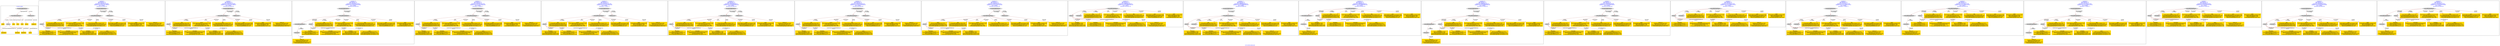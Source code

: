 digraph n0 {
fontcolor="blue"
remincross="true"
label="s24-s-norton-simon.json"
subgraph cluster_0 {
label="1-correct model"
n2[style="filled",color="white",fillcolor="lightgray",label="CulturalHeritageObject1"];
n3[shape="plaintext",style="filled",fillcolor="gold",label="made"];
n4[style="filled",color="white",fillcolor="lightgray",label="Person1"];
n5[shape="plaintext",style="filled",fillcolor="gold",label="dim"];
n6[shape="plaintext",style="filled",fillcolor="gold",label="prov"];
n7[shape="plaintext",style="filled",fillcolor="gold",label="title"];
n8[shape="plaintext",style="filled",fillcolor="gold",label="access"];
n9[shape="plaintext",style="filled",fillcolor="gold",label="nationality"];
n10[shape="plaintext",style="filled",fillcolor="gold",label="birthDate"];
n11[shape="plaintext",style="filled",fillcolor="gold",label="deathDate"];
n12[shape="plaintext",style="filled",fillcolor="gold",label="artist"];
n13[style="filled",color="white",fillcolor="lightgray",label="EuropeanaAggregation1"];
n14[style="filled",color="white",fillcolor="lightgray",label="WebResource1"];
n15[shape="plaintext",style="filled",fillcolor="gold",label="image_url"];
}
subgraph cluster_1 {
label="candidate 0\nlink coherence:1.0\nnode coherence:1.0\nconfidence:0.5265378347946983\nmapping score:0.6255126115982327\ncost:12.99954\n-precision:0.92-recall:0.92"
n17[style="filled",color="white",fillcolor="lightgray",label="CulturalHeritageObject1"];
n18[style="filled",color="white",fillcolor="lightgray",label="Person1"];
n19[style="filled",color="white",fillcolor="lightgray",label="EuropeanaAggregation1"];
n20[style="filled",color="white",fillcolor="lightgray",label="WebResource1"];
n21[shape="plaintext",style="filled",fillcolor="gold",label="deathDate\n[Person,dateOfDeath,0.47]\n[CulturalHeritageObject,created,0.321]\n[Person,dateOfBirth,0.175]\n[Person,biographicalInformation,0.034]"];
n22[shape="plaintext",style="filled",fillcolor="gold",label="image_url\n[WebResource,classLink,0.506]\n[Document,classLink,0.373]\n[CulturalHeritageObject,description,0.103]\n[CulturalHeritageObject,title,0.018]"];
n23[shape="plaintext",style="filled",fillcolor="gold",label="title\n[CulturalHeritageObject,title,0.392]\n[CulturalHeritageObject,description,0.313]\n[Person,biographicalInformation,0.206]\n[CulturalHeritageObject,provenance,0.09]"];
n24[shape="plaintext",style="filled",fillcolor="gold",label="access\n[CulturalHeritageObject,provenance,0.394]\n[Document,classLink,0.212]\n[Person,nameOfThePerson,0.206]\n[CulturalHeritageObject,title,0.189]"];
n25[shape="plaintext",style="filled",fillcolor="gold",label="dim\n[CulturalHeritageObject,extent,0.754]\n[CulturalHeritageObject,accessionNumber,0.099]\n[CulturalHeritageObject,provenance,0.074]\n[CulturalHeritageObject,description,0.073]"];
n26[shape="plaintext",style="filled",fillcolor="gold",label="prov\n[CulturalHeritageObject,provenance,0.66]\n[CulturalHeritageObject,description,0.132]\n[CulturalHeritageObject,title,0.118]\n[Person,nameOfThePerson,0.09]"];
n27[shape="plaintext",style="filled",fillcolor="gold",label="made\n[CulturalHeritageObject,created,0.409]\n[Person,dateOfDeath,0.346]\n[Person,dateOfBirth,0.136]\n[CulturalHeritageObject,title,0.108]"];
n28[shape="plaintext",style="filled",fillcolor="gold",label="nationality\n[Person,countryAssociatedWithThePerson,0.824]\n[Person,biographicalInformation,0.065]\n[Concept,prefLabel,0.058]\n[CulturalHeritageObject,description,0.053]"];
n29[shape="plaintext",style="filled",fillcolor="gold",label="birthDate\n[Person,dateOfDeath,0.383]\n[Person,dateOfBirth,0.329]\n[CulturalHeritageObject,created,0.245]\n[Person,biographicalInformation,0.043]"];
n30[shape="plaintext",style="filled",fillcolor="gold",label="artist\n[Person,nameOfThePerson,0.527]\n[Person,biographicalInformation,0.187]\n[CulturalHeritageObject,description,0.155]\n[CulturalHeritageObject,provenance,0.131]"];
}
subgraph cluster_2 {
label="candidate 1\nlink coherence:1.0\nnode coherence:1.0\nconfidence:0.5265378347946983\nmapping score:0.6255126115982327\ncost:12.99967\n-precision:0.92-recall:0.92"
n32[style="filled",color="white",fillcolor="lightgray",label="CulturalHeritageObject1"];
n33[style="filled",color="white",fillcolor="lightgray",label="Person1"];
n34[style="filled",color="white",fillcolor="lightgray",label="EuropeanaAggregation1"];
n35[style="filled",color="white",fillcolor="lightgray",label="WebResource2"];
n36[shape="plaintext",style="filled",fillcolor="gold",label="deathDate\n[Person,dateOfDeath,0.47]\n[CulturalHeritageObject,created,0.321]\n[Person,dateOfBirth,0.175]\n[Person,biographicalInformation,0.034]"];
n37[shape="plaintext",style="filled",fillcolor="gold",label="title\n[CulturalHeritageObject,title,0.392]\n[CulturalHeritageObject,description,0.313]\n[Person,biographicalInformation,0.206]\n[CulturalHeritageObject,provenance,0.09]"];
n38[shape="plaintext",style="filled",fillcolor="gold",label="access\n[CulturalHeritageObject,provenance,0.394]\n[Document,classLink,0.212]\n[Person,nameOfThePerson,0.206]\n[CulturalHeritageObject,title,0.189]"];
n39[shape="plaintext",style="filled",fillcolor="gold",label="dim\n[CulturalHeritageObject,extent,0.754]\n[CulturalHeritageObject,accessionNumber,0.099]\n[CulturalHeritageObject,provenance,0.074]\n[CulturalHeritageObject,description,0.073]"];
n40[shape="plaintext",style="filled",fillcolor="gold",label="prov\n[CulturalHeritageObject,provenance,0.66]\n[CulturalHeritageObject,description,0.132]\n[CulturalHeritageObject,title,0.118]\n[Person,nameOfThePerson,0.09]"];
n41[shape="plaintext",style="filled",fillcolor="gold",label="made\n[CulturalHeritageObject,created,0.409]\n[Person,dateOfDeath,0.346]\n[Person,dateOfBirth,0.136]\n[CulturalHeritageObject,title,0.108]"];
n42[shape="plaintext",style="filled",fillcolor="gold",label="image_url\n[WebResource,classLink,0.506]\n[Document,classLink,0.373]\n[CulturalHeritageObject,description,0.103]\n[CulturalHeritageObject,title,0.018]"];
n43[shape="plaintext",style="filled",fillcolor="gold",label="nationality\n[Person,countryAssociatedWithThePerson,0.824]\n[Person,biographicalInformation,0.065]\n[Concept,prefLabel,0.058]\n[CulturalHeritageObject,description,0.053]"];
n44[shape="plaintext",style="filled",fillcolor="gold",label="birthDate\n[Person,dateOfDeath,0.383]\n[Person,dateOfBirth,0.329]\n[CulturalHeritageObject,created,0.245]\n[Person,biographicalInformation,0.043]"];
n45[shape="plaintext",style="filled",fillcolor="gold",label="artist\n[Person,nameOfThePerson,0.527]\n[Person,biographicalInformation,0.187]\n[CulturalHeritageObject,description,0.155]\n[CulturalHeritageObject,provenance,0.131]"];
}
subgraph cluster_3 {
label="candidate 10\nlink coherence:1.0\nnode coherence:1.0\nconfidence:0.5052656922236974\nmapping score:0.6184218974078992\ncost:13.99964\n-precision:0.64-recall:0.69"
n47[style="filled",color="white",fillcolor="lightgray",label="CulturalHeritageObject1"];
n48[style="filled",color="white",fillcolor="lightgray",label="CulturalHeritageObject2"];
n49[style="filled",color="white",fillcolor="lightgray",label="Person1"];
n50[style="filled",color="white",fillcolor="lightgray",label="Document2"];
n51[style="filled",color="white",fillcolor="lightgray",label="EuropeanaAggregation1"];
n52[shape="plaintext",style="filled",fillcolor="gold",label="deathDate\n[Person,dateOfDeath,0.47]\n[CulturalHeritageObject,created,0.321]\n[Person,dateOfBirth,0.175]\n[Person,biographicalInformation,0.034]"];
n53[shape="plaintext",style="filled",fillcolor="gold",label="title\n[CulturalHeritageObject,title,0.392]\n[CulturalHeritageObject,description,0.313]\n[Person,biographicalInformation,0.206]\n[CulturalHeritageObject,provenance,0.09]"];
n54[shape="plaintext",style="filled",fillcolor="gold",label="access\n[CulturalHeritageObject,provenance,0.394]\n[Document,classLink,0.212]\n[Person,nameOfThePerson,0.206]\n[CulturalHeritageObject,title,0.189]"];
n55[shape="plaintext",style="filled",fillcolor="gold",label="dim\n[CulturalHeritageObject,extent,0.754]\n[CulturalHeritageObject,accessionNumber,0.099]\n[CulturalHeritageObject,provenance,0.074]\n[CulturalHeritageObject,description,0.073]"];
n56[shape="plaintext",style="filled",fillcolor="gold",label="prov\n[CulturalHeritageObject,provenance,0.66]\n[CulturalHeritageObject,description,0.132]\n[CulturalHeritageObject,title,0.118]\n[Person,nameOfThePerson,0.09]"];
n57[shape="plaintext",style="filled",fillcolor="gold",label="made\n[CulturalHeritageObject,created,0.409]\n[Person,dateOfDeath,0.346]\n[Person,dateOfBirth,0.136]\n[CulturalHeritageObject,title,0.108]"];
n58[shape="plaintext",style="filled",fillcolor="gold",label="image_url\n[WebResource,classLink,0.506]\n[Document,classLink,0.373]\n[CulturalHeritageObject,description,0.103]\n[CulturalHeritageObject,title,0.018]"];
n59[shape="plaintext",style="filled",fillcolor="gold",label="nationality\n[Person,countryAssociatedWithThePerson,0.824]\n[Person,biographicalInformation,0.065]\n[Concept,prefLabel,0.058]\n[CulturalHeritageObject,description,0.053]"];
n60[shape="plaintext",style="filled",fillcolor="gold",label="birthDate\n[Person,dateOfDeath,0.383]\n[Person,dateOfBirth,0.329]\n[CulturalHeritageObject,created,0.245]\n[Person,biographicalInformation,0.043]"];
n61[shape="plaintext",style="filled",fillcolor="gold",label="artist\n[Person,nameOfThePerson,0.527]\n[Person,biographicalInformation,0.187]\n[CulturalHeritageObject,description,0.155]\n[CulturalHeritageObject,provenance,0.131]"];
}
subgraph cluster_4 {
label="candidate 11\nlink coherence:1.0\nnode coherence:1.0\nconfidence:0.5023543074015798\nmapping score:0.6174514358005266\ncost:12.99954\n-precision:0.77-recall:0.77"
n63[style="filled",color="white",fillcolor="lightgray",label="CulturalHeritageObject1"];
n64[style="filled",color="white",fillcolor="lightgray",label="Person1"];
n65[style="filled",color="white",fillcolor="lightgray",label="EuropeanaAggregation1"];
n66[style="filled",color="white",fillcolor="lightgray",label="WebResource1"];
n67[shape="plaintext",style="filled",fillcolor="gold",label="birthDate\n[Person,dateOfDeath,0.383]\n[Person,dateOfBirth,0.329]\n[CulturalHeritageObject,created,0.245]\n[Person,biographicalInformation,0.043]"];
n68[shape="plaintext",style="filled",fillcolor="gold",label="image_url\n[WebResource,classLink,0.506]\n[Document,classLink,0.373]\n[CulturalHeritageObject,description,0.103]\n[CulturalHeritageObject,title,0.018]"];
n69[shape="plaintext",style="filled",fillcolor="gold",label="title\n[CulturalHeritageObject,title,0.392]\n[CulturalHeritageObject,description,0.313]\n[Person,biographicalInformation,0.206]\n[CulturalHeritageObject,provenance,0.09]"];
n70[shape="plaintext",style="filled",fillcolor="gold",label="access\n[CulturalHeritageObject,provenance,0.394]\n[Document,classLink,0.212]\n[Person,nameOfThePerson,0.206]\n[CulturalHeritageObject,title,0.189]"];
n71[shape="plaintext",style="filled",fillcolor="gold",label="dim\n[CulturalHeritageObject,extent,0.754]\n[CulturalHeritageObject,accessionNumber,0.099]\n[CulturalHeritageObject,provenance,0.074]\n[CulturalHeritageObject,description,0.073]"];
n72[shape="plaintext",style="filled",fillcolor="gold",label="prov\n[CulturalHeritageObject,provenance,0.66]\n[CulturalHeritageObject,description,0.132]\n[CulturalHeritageObject,title,0.118]\n[Person,nameOfThePerson,0.09]"];
n73[shape="plaintext",style="filled",fillcolor="gold",label="made\n[CulturalHeritageObject,created,0.409]\n[Person,dateOfDeath,0.346]\n[Person,dateOfBirth,0.136]\n[CulturalHeritageObject,title,0.108]"];
n74[shape="plaintext",style="filled",fillcolor="gold",label="deathDate\n[Person,dateOfDeath,0.47]\n[CulturalHeritageObject,created,0.321]\n[Person,dateOfBirth,0.175]\n[Person,biographicalInformation,0.034]"];
n75[shape="plaintext",style="filled",fillcolor="gold",label="nationality\n[Person,countryAssociatedWithThePerson,0.824]\n[Person,biographicalInformation,0.065]\n[Concept,prefLabel,0.058]\n[CulturalHeritageObject,description,0.053]"];
n76[shape="plaintext",style="filled",fillcolor="gold",label="artist\n[Person,nameOfThePerson,0.527]\n[Person,biographicalInformation,0.187]\n[CulturalHeritageObject,description,0.155]\n[CulturalHeritageObject,provenance,0.131]"];
}
subgraph cluster_5 {
label="candidate 12\nlink coherence:1.0\nnode coherence:1.0\nconfidence:0.5023543074015798\nmapping score:0.6174514358005266\ncost:12.99967\n-precision:0.77-recall:0.77"
n78[style="filled",color="white",fillcolor="lightgray",label="CulturalHeritageObject1"];
n79[style="filled",color="white",fillcolor="lightgray",label="Person1"];
n80[style="filled",color="white",fillcolor="lightgray",label="EuropeanaAggregation1"];
n81[style="filled",color="white",fillcolor="lightgray",label="WebResource2"];
n82[shape="plaintext",style="filled",fillcolor="gold",label="birthDate\n[Person,dateOfDeath,0.383]\n[Person,dateOfBirth,0.329]\n[CulturalHeritageObject,created,0.245]\n[Person,biographicalInformation,0.043]"];
n83[shape="plaintext",style="filled",fillcolor="gold",label="title\n[CulturalHeritageObject,title,0.392]\n[CulturalHeritageObject,description,0.313]\n[Person,biographicalInformation,0.206]\n[CulturalHeritageObject,provenance,0.09]"];
n84[shape="plaintext",style="filled",fillcolor="gold",label="access\n[CulturalHeritageObject,provenance,0.394]\n[Document,classLink,0.212]\n[Person,nameOfThePerson,0.206]\n[CulturalHeritageObject,title,0.189]"];
n85[shape="plaintext",style="filled",fillcolor="gold",label="dim\n[CulturalHeritageObject,extent,0.754]\n[CulturalHeritageObject,accessionNumber,0.099]\n[CulturalHeritageObject,provenance,0.074]\n[CulturalHeritageObject,description,0.073]"];
n86[shape="plaintext",style="filled",fillcolor="gold",label="prov\n[CulturalHeritageObject,provenance,0.66]\n[CulturalHeritageObject,description,0.132]\n[CulturalHeritageObject,title,0.118]\n[Person,nameOfThePerson,0.09]"];
n87[shape="plaintext",style="filled",fillcolor="gold",label="made\n[CulturalHeritageObject,created,0.409]\n[Person,dateOfDeath,0.346]\n[Person,dateOfBirth,0.136]\n[CulturalHeritageObject,title,0.108]"];
n88[shape="plaintext",style="filled",fillcolor="gold",label="image_url\n[WebResource,classLink,0.506]\n[Document,classLink,0.373]\n[CulturalHeritageObject,description,0.103]\n[CulturalHeritageObject,title,0.018]"];
n89[shape="plaintext",style="filled",fillcolor="gold",label="deathDate\n[Person,dateOfDeath,0.47]\n[CulturalHeritageObject,created,0.321]\n[Person,dateOfBirth,0.175]\n[Person,biographicalInformation,0.034]"];
n90[shape="plaintext",style="filled",fillcolor="gold",label="nationality\n[Person,countryAssociatedWithThePerson,0.824]\n[Person,biographicalInformation,0.065]\n[Concept,prefLabel,0.058]\n[CulturalHeritageObject,description,0.053]"];
n91[shape="plaintext",style="filled",fillcolor="gold",label="artist\n[Person,nameOfThePerson,0.527]\n[Person,biographicalInformation,0.187]\n[CulturalHeritageObject,description,0.155]\n[CulturalHeritageObject,provenance,0.131]"];
}
subgraph cluster_6 {
label="candidate 13\nlink coherence:1.0\nnode coherence:1.0\nconfidence:0.498148609936177\nmapping score:0.6160495366453923\ncost:12.99954\n-precision:0.85-recall:0.85"
n93[style="filled",color="white",fillcolor="lightgray",label="CulturalHeritageObject1"];
n94[style="filled",color="white",fillcolor="lightgray",label="Person1"];
n95[style="filled",color="white",fillcolor="lightgray",label="EuropeanaAggregation1"];
n96[style="filled",color="white",fillcolor="lightgray",label="WebResource1"];
n97[shape="plaintext",style="filled",fillcolor="gold",label="deathDate\n[Person,dateOfDeath,0.47]\n[CulturalHeritageObject,created,0.321]\n[Person,dateOfBirth,0.175]\n[Person,biographicalInformation,0.034]"];
n98[shape="plaintext",style="filled",fillcolor="gold",label="title\n[CulturalHeritageObject,title,0.392]\n[CulturalHeritageObject,description,0.313]\n[Person,biographicalInformation,0.206]\n[CulturalHeritageObject,provenance,0.09]"];
n99[shape="plaintext",style="filled",fillcolor="gold",label="image_url\n[WebResource,classLink,0.506]\n[Document,classLink,0.373]\n[CulturalHeritageObject,description,0.103]\n[CulturalHeritageObject,title,0.018]"];
n100[shape="plaintext",style="filled",fillcolor="gold",label="access\n[CulturalHeritageObject,provenance,0.394]\n[Document,classLink,0.212]\n[Person,nameOfThePerson,0.206]\n[CulturalHeritageObject,title,0.189]"];
n101[shape="plaintext",style="filled",fillcolor="gold",label="dim\n[CulturalHeritageObject,extent,0.754]\n[CulturalHeritageObject,accessionNumber,0.099]\n[CulturalHeritageObject,provenance,0.074]\n[CulturalHeritageObject,description,0.073]"];
n102[shape="plaintext",style="filled",fillcolor="gold",label="prov\n[CulturalHeritageObject,provenance,0.66]\n[CulturalHeritageObject,description,0.132]\n[CulturalHeritageObject,title,0.118]\n[Person,nameOfThePerson,0.09]"];
n103[shape="plaintext",style="filled",fillcolor="gold",label="made\n[CulturalHeritageObject,created,0.409]\n[Person,dateOfDeath,0.346]\n[Person,dateOfBirth,0.136]\n[CulturalHeritageObject,title,0.108]"];
n104[shape="plaintext",style="filled",fillcolor="gold",label="nationality\n[Person,countryAssociatedWithThePerson,0.824]\n[Person,biographicalInformation,0.065]\n[Concept,prefLabel,0.058]\n[CulturalHeritageObject,description,0.053]"];
n105[shape="plaintext",style="filled",fillcolor="gold",label="birthDate\n[Person,dateOfDeath,0.383]\n[Person,dateOfBirth,0.329]\n[CulturalHeritageObject,created,0.245]\n[Person,biographicalInformation,0.043]"];
n106[shape="plaintext",style="filled",fillcolor="gold",label="artist\n[Person,nameOfThePerson,0.527]\n[Person,biographicalInformation,0.187]\n[CulturalHeritageObject,description,0.155]\n[CulturalHeritageObject,provenance,0.131]"];
}
subgraph cluster_7 {
label="candidate 14\nlink coherence:1.0\nnode coherence:1.0\nconfidence:0.49444047885183123\nmapping score:0.6148134929506104\ncost:12.99954\n-precision:0.69-recall:0.69"
n108[style="filled",color="white",fillcolor="lightgray",label="CulturalHeritageObject1"];
n109[style="filled",color="white",fillcolor="lightgray",label="Person1"];
n110[style="filled",color="white",fillcolor="lightgray",label="EuropeanaAggregation1"];
n111[style="filled",color="white",fillcolor="lightgray",label="WebResource1"];
n112[shape="plaintext",style="filled",fillcolor="gold",label="birthDate\n[Person,dateOfDeath,0.383]\n[Person,dateOfBirth,0.329]\n[CulturalHeritageObject,created,0.245]\n[Person,biographicalInformation,0.043]"];
n113[shape="plaintext",style="filled",fillcolor="gold",label="title\n[CulturalHeritageObject,title,0.392]\n[CulturalHeritageObject,description,0.313]\n[Person,biographicalInformation,0.206]\n[CulturalHeritageObject,provenance,0.09]"];
n114[shape="plaintext",style="filled",fillcolor="gold",label="image_url\n[WebResource,classLink,0.506]\n[Document,classLink,0.373]\n[CulturalHeritageObject,description,0.103]\n[CulturalHeritageObject,title,0.018]"];
n115[shape="plaintext",style="filled",fillcolor="gold",label="access\n[CulturalHeritageObject,provenance,0.394]\n[Document,classLink,0.212]\n[Person,nameOfThePerson,0.206]\n[CulturalHeritageObject,title,0.189]"];
n116[shape="plaintext",style="filled",fillcolor="gold",label="dim\n[CulturalHeritageObject,extent,0.754]\n[CulturalHeritageObject,accessionNumber,0.099]\n[CulturalHeritageObject,provenance,0.074]\n[CulturalHeritageObject,description,0.073]"];
n117[shape="plaintext",style="filled",fillcolor="gold",label="prov\n[CulturalHeritageObject,provenance,0.66]\n[CulturalHeritageObject,description,0.132]\n[CulturalHeritageObject,title,0.118]\n[Person,nameOfThePerson,0.09]"];
n118[shape="plaintext",style="filled",fillcolor="gold",label="made\n[CulturalHeritageObject,created,0.409]\n[Person,dateOfDeath,0.346]\n[Person,dateOfBirth,0.136]\n[CulturalHeritageObject,title,0.108]"];
n119[shape="plaintext",style="filled",fillcolor="gold",label="deathDate\n[Person,dateOfDeath,0.47]\n[CulturalHeritageObject,created,0.321]\n[Person,dateOfBirth,0.175]\n[Person,biographicalInformation,0.034]"];
n120[shape="plaintext",style="filled",fillcolor="gold",label="nationality\n[Person,countryAssociatedWithThePerson,0.824]\n[Person,biographicalInformation,0.065]\n[Concept,prefLabel,0.058]\n[CulturalHeritageObject,description,0.053]"];
n121[shape="plaintext",style="filled",fillcolor="gold",label="artist\n[Person,nameOfThePerson,0.527]\n[Person,biographicalInformation,0.187]\n[CulturalHeritageObject,description,0.155]\n[CulturalHeritageObject,provenance,0.131]"];
}
subgraph cluster_8 {
label="candidate 15\nlink coherence:1.0\nnode coherence:1.0\nconfidence:0.4893446328976223\nmapping score:0.6131148776325408\ncost:12.99954\n-precision:0.85-recall:0.85"
n123[style="filled",color="white",fillcolor="lightgray",label="CulturalHeritageObject1"];
n124[style="filled",color="white",fillcolor="lightgray",label="Person1"];
n125[style="filled",color="white",fillcolor="lightgray",label="EuropeanaAggregation1"];
n126[style="filled",color="white",fillcolor="lightgray",label="WebResource1"];
n127[shape="plaintext",style="filled",fillcolor="gold",label="deathDate\n[Person,dateOfDeath,0.47]\n[CulturalHeritageObject,created,0.321]\n[Person,dateOfBirth,0.175]\n[Person,biographicalInformation,0.034]"];
n128[shape="plaintext",style="filled",fillcolor="gold",label="artist\n[Person,nameOfThePerson,0.527]\n[Person,biographicalInformation,0.187]\n[CulturalHeritageObject,description,0.155]\n[CulturalHeritageObject,provenance,0.131]"];
n129[shape="plaintext",style="filled",fillcolor="gold",label="image_url\n[WebResource,classLink,0.506]\n[Document,classLink,0.373]\n[CulturalHeritageObject,description,0.103]\n[CulturalHeritageObject,title,0.018]"];
n130[shape="plaintext",style="filled",fillcolor="gold",label="title\n[CulturalHeritageObject,title,0.392]\n[CulturalHeritageObject,description,0.313]\n[Person,biographicalInformation,0.206]\n[CulturalHeritageObject,provenance,0.09]"];
n131[shape="plaintext",style="filled",fillcolor="gold",label="access\n[CulturalHeritageObject,provenance,0.394]\n[Document,classLink,0.212]\n[Person,nameOfThePerson,0.206]\n[CulturalHeritageObject,title,0.189]"];
n132[shape="plaintext",style="filled",fillcolor="gold",label="dim\n[CulturalHeritageObject,extent,0.754]\n[CulturalHeritageObject,accessionNumber,0.099]\n[CulturalHeritageObject,provenance,0.074]\n[CulturalHeritageObject,description,0.073]"];
n133[shape="plaintext",style="filled",fillcolor="gold",label="prov\n[CulturalHeritageObject,provenance,0.66]\n[CulturalHeritageObject,description,0.132]\n[CulturalHeritageObject,title,0.118]\n[Person,nameOfThePerson,0.09]"];
n134[shape="plaintext",style="filled",fillcolor="gold",label="made\n[CulturalHeritageObject,created,0.409]\n[Person,dateOfDeath,0.346]\n[Person,dateOfBirth,0.136]\n[CulturalHeritageObject,title,0.108]"];
n135[shape="plaintext",style="filled",fillcolor="gold",label="nationality\n[Person,countryAssociatedWithThePerson,0.824]\n[Person,biographicalInformation,0.065]\n[Concept,prefLabel,0.058]\n[CulturalHeritageObject,description,0.053]"];
n136[shape="plaintext",style="filled",fillcolor="gold",label="birthDate\n[Person,dateOfDeath,0.383]\n[Person,dateOfBirth,0.329]\n[CulturalHeritageObject,created,0.245]\n[Person,biographicalInformation,0.043]"];
}
subgraph cluster_9 {
label="candidate 16\nlink coherence:1.0\nnode coherence:1.0\nconfidence:0.4889959933803275\nmapping score:0.6129986644601092\ncost:11.99979\n-precision:0.58-recall:0.54"
n138[style="filled",color="white",fillcolor="lightgray",label="CulturalHeritageObject1"];
n139[style="filled",color="white",fillcolor="lightgray",label="Person1"];
n140[style="filled",color="white",fillcolor="lightgray",label="Document1"];
n141[shape="plaintext",style="filled",fillcolor="gold",label="birthDate\n[Person,dateOfDeath,0.383]\n[Person,dateOfBirth,0.329]\n[CulturalHeritageObject,created,0.245]\n[Person,biographicalInformation,0.043]"];
n142[shape="plaintext",style="filled",fillcolor="gold",label="title\n[CulturalHeritageObject,title,0.392]\n[CulturalHeritageObject,description,0.313]\n[Person,biographicalInformation,0.206]\n[CulturalHeritageObject,provenance,0.09]"];
n143[shape="plaintext",style="filled",fillcolor="gold",label="image_url\n[WebResource,classLink,0.506]\n[Document,classLink,0.373]\n[CulturalHeritageObject,description,0.103]\n[CulturalHeritageObject,title,0.018]"];
n144[shape="plaintext",style="filled",fillcolor="gold",label="access\n[CulturalHeritageObject,provenance,0.394]\n[Document,classLink,0.212]\n[Person,nameOfThePerson,0.206]\n[CulturalHeritageObject,title,0.189]"];
n145[shape="plaintext",style="filled",fillcolor="gold",label="dim\n[CulturalHeritageObject,extent,0.754]\n[CulturalHeritageObject,accessionNumber,0.099]\n[CulturalHeritageObject,provenance,0.074]\n[CulturalHeritageObject,description,0.073]"];
n146[shape="plaintext",style="filled",fillcolor="gold",label="prov\n[CulturalHeritageObject,provenance,0.66]\n[CulturalHeritageObject,description,0.132]\n[CulturalHeritageObject,title,0.118]\n[Person,nameOfThePerson,0.09]"];
n147[shape="plaintext",style="filled",fillcolor="gold",label="made\n[CulturalHeritageObject,created,0.409]\n[Person,dateOfDeath,0.346]\n[Person,dateOfBirth,0.136]\n[CulturalHeritageObject,title,0.108]"];
n148[shape="plaintext",style="filled",fillcolor="gold",label="deathDate\n[Person,dateOfDeath,0.47]\n[CulturalHeritageObject,created,0.321]\n[Person,dateOfBirth,0.175]\n[Person,biographicalInformation,0.034]"];
n149[shape="plaintext",style="filled",fillcolor="gold",label="nationality\n[Person,countryAssociatedWithThePerson,0.824]\n[Person,biographicalInformation,0.065]\n[Concept,prefLabel,0.058]\n[CulturalHeritageObject,description,0.053]"];
n150[shape="plaintext",style="filled",fillcolor="gold",label="artist\n[Person,nameOfThePerson,0.527]\n[Person,biographicalInformation,0.187]\n[CulturalHeritageObject,description,0.155]\n[CulturalHeritageObject,provenance,0.131]"];
}
subgraph cluster_10 {
label="candidate 17\nlink coherence:1.0\nnode coherence:1.0\nconfidence:0.4889959933803275\nmapping score:0.6129986644601092\ncost:12.99965\n-precision:0.62-recall:0.62"
n152[style="filled",color="white",fillcolor="lightgray",label="CulturalHeritageObject1"];
n153[style="filled",color="white",fillcolor="lightgray",label="Person1"];
n154[style="filled",color="white",fillcolor="lightgray",label="Document1"];
n155[style="filled",color="white",fillcolor="lightgray",label="EuropeanaAggregation1"];
n156[shape="plaintext",style="filled",fillcolor="gold",label="birthDate\n[Person,dateOfDeath,0.383]\n[Person,dateOfBirth,0.329]\n[CulturalHeritageObject,created,0.245]\n[Person,biographicalInformation,0.043]"];
n157[shape="plaintext",style="filled",fillcolor="gold",label="title\n[CulturalHeritageObject,title,0.392]\n[CulturalHeritageObject,description,0.313]\n[Person,biographicalInformation,0.206]\n[CulturalHeritageObject,provenance,0.09]"];
n158[shape="plaintext",style="filled",fillcolor="gold",label="image_url\n[WebResource,classLink,0.506]\n[Document,classLink,0.373]\n[CulturalHeritageObject,description,0.103]\n[CulturalHeritageObject,title,0.018]"];
n159[shape="plaintext",style="filled",fillcolor="gold",label="access\n[CulturalHeritageObject,provenance,0.394]\n[Document,classLink,0.212]\n[Person,nameOfThePerson,0.206]\n[CulturalHeritageObject,title,0.189]"];
n160[shape="plaintext",style="filled",fillcolor="gold",label="dim\n[CulturalHeritageObject,extent,0.754]\n[CulturalHeritageObject,accessionNumber,0.099]\n[CulturalHeritageObject,provenance,0.074]\n[CulturalHeritageObject,description,0.073]"];
n161[shape="plaintext",style="filled",fillcolor="gold",label="prov\n[CulturalHeritageObject,provenance,0.66]\n[CulturalHeritageObject,description,0.132]\n[CulturalHeritageObject,title,0.118]\n[Person,nameOfThePerson,0.09]"];
n162[shape="plaintext",style="filled",fillcolor="gold",label="made\n[CulturalHeritageObject,created,0.409]\n[Person,dateOfDeath,0.346]\n[Person,dateOfBirth,0.136]\n[CulturalHeritageObject,title,0.108]"];
n163[shape="plaintext",style="filled",fillcolor="gold",label="deathDate\n[Person,dateOfDeath,0.47]\n[CulturalHeritageObject,created,0.321]\n[Person,dateOfBirth,0.175]\n[Person,biographicalInformation,0.034]"];
n164[shape="plaintext",style="filled",fillcolor="gold",label="nationality\n[Person,countryAssociatedWithThePerson,0.824]\n[Person,biographicalInformation,0.065]\n[Concept,prefLabel,0.058]\n[CulturalHeritageObject,description,0.053]"];
n165[shape="plaintext",style="filled",fillcolor="gold",label="artist\n[Person,nameOfThePerson,0.527]\n[Person,biographicalInformation,0.187]\n[CulturalHeritageObject,description,0.155]\n[CulturalHeritageObject,provenance,0.131]"];
}
subgraph cluster_11 {
label="candidate 18\nlink coherence:1.0\nnode coherence:1.0\nconfidence:0.4889959933803275\nmapping score:0.6129986644601092\ncost:12.99978\n-precision:0.54-recall:0.54"
n167[style="filled",color="white",fillcolor="lightgray",label="CulturalHeritageObject1"];
n168[style="filled",color="white",fillcolor="lightgray",label="CulturalHeritageObject2"];
n169[style="filled",color="white",fillcolor="lightgray",label="Person1"];
n170[style="filled",color="white",fillcolor="lightgray",label="Document2"];
n171[shape="plaintext",style="filled",fillcolor="gold",label="birthDate\n[Person,dateOfDeath,0.383]\n[Person,dateOfBirth,0.329]\n[CulturalHeritageObject,created,0.245]\n[Person,biographicalInformation,0.043]"];
n172[shape="plaintext",style="filled",fillcolor="gold",label="title\n[CulturalHeritageObject,title,0.392]\n[CulturalHeritageObject,description,0.313]\n[Person,biographicalInformation,0.206]\n[CulturalHeritageObject,provenance,0.09]"];
n173[shape="plaintext",style="filled",fillcolor="gold",label="access\n[CulturalHeritageObject,provenance,0.394]\n[Document,classLink,0.212]\n[Person,nameOfThePerson,0.206]\n[CulturalHeritageObject,title,0.189]"];
n174[shape="plaintext",style="filled",fillcolor="gold",label="dim\n[CulturalHeritageObject,extent,0.754]\n[CulturalHeritageObject,accessionNumber,0.099]\n[CulturalHeritageObject,provenance,0.074]\n[CulturalHeritageObject,description,0.073]"];
n175[shape="plaintext",style="filled",fillcolor="gold",label="prov\n[CulturalHeritageObject,provenance,0.66]\n[CulturalHeritageObject,description,0.132]\n[CulturalHeritageObject,title,0.118]\n[Person,nameOfThePerson,0.09]"];
n176[shape="plaintext",style="filled",fillcolor="gold",label="made\n[CulturalHeritageObject,created,0.409]\n[Person,dateOfDeath,0.346]\n[Person,dateOfBirth,0.136]\n[CulturalHeritageObject,title,0.108]"];
n177[shape="plaintext",style="filled",fillcolor="gold",label="image_url\n[WebResource,classLink,0.506]\n[Document,classLink,0.373]\n[CulturalHeritageObject,description,0.103]\n[CulturalHeritageObject,title,0.018]"];
n178[shape="plaintext",style="filled",fillcolor="gold",label="deathDate\n[Person,dateOfDeath,0.47]\n[CulturalHeritageObject,created,0.321]\n[Person,dateOfBirth,0.175]\n[Person,biographicalInformation,0.034]"];
n179[shape="plaintext",style="filled",fillcolor="gold",label="nationality\n[Person,countryAssociatedWithThePerson,0.824]\n[Person,biographicalInformation,0.065]\n[Concept,prefLabel,0.058]\n[CulturalHeritageObject,description,0.053]"];
n180[shape="plaintext",style="filled",fillcolor="gold",label="artist\n[Person,nameOfThePerson,0.527]\n[Person,biographicalInformation,0.187]\n[CulturalHeritageObject,description,0.155]\n[CulturalHeritageObject,provenance,0.131]"];
}
subgraph cluster_12 {
label="candidate 19\nlink coherence:1.0\nnode coherence:1.0\nconfidence:0.4889959933803275\nmapping score:0.6129986644601092\ncost:13.99964\n-precision:0.57-recall:0.62"
n182[style="filled",color="white",fillcolor="lightgray",label="CulturalHeritageObject1"];
n183[style="filled",color="white",fillcolor="lightgray",label="CulturalHeritageObject2"];
n184[style="filled",color="white",fillcolor="lightgray",label="Person1"];
n185[style="filled",color="white",fillcolor="lightgray",label="Document2"];
n186[style="filled",color="white",fillcolor="lightgray",label="EuropeanaAggregation1"];
n187[shape="plaintext",style="filled",fillcolor="gold",label="birthDate\n[Person,dateOfDeath,0.383]\n[Person,dateOfBirth,0.329]\n[CulturalHeritageObject,created,0.245]\n[Person,biographicalInformation,0.043]"];
n188[shape="plaintext",style="filled",fillcolor="gold",label="title\n[CulturalHeritageObject,title,0.392]\n[CulturalHeritageObject,description,0.313]\n[Person,biographicalInformation,0.206]\n[CulturalHeritageObject,provenance,0.09]"];
n189[shape="plaintext",style="filled",fillcolor="gold",label="access\n[CulturalHeritageObject,provenance,0.394]\n[Document,classLink,0.212]\n[Person,nameOfThePerson,0.206]\n[CulturalHeritageObject,title,0.189]"];
n190[shape="plaintext",style="filled",fillcolor="gold",label="dim\n[CulturalHeritageObject,extent,0.754]\n[CulturalHeritageObject,accessionNumber,0.099]\n[CulturalHeritageObject,provenance,0.074]\n[CulturalHeritageObject,description,0.073]"];
n191[shape="plaintext",style="filled",fillcolor="gold",label="prov\n[CulturalHeritageObject,provenance,0.66]\n[CulturalHeritageObject,description,0.132]\n[CulturalHeritageObject,title,0.118]\n[Person,nameOfThePerson,0.09]"];
n192[shape="plaintext",style="filled",fillcolor="gold",label="made\n[CulturalHeritageObject,created,0.409]\n[Person,dateOfDeath,0.346]\n[Person,dateOfBirth,0.136]\n[CulturalHeritageObject,title,0.108]"];
n193[shape="plaintext",style="filled",fillcolor="gold",label="image_url\n[WebResource,classLink,0.506]\n[Document,classLink,0.373]\n[CulturalHeritageObject,description,0.103]\n[CulturalHeritageObject,title,0.018]"];
n194[shape="plaintext",style="filled",fillcolor="gold",label="deathDate\n[Person,dateOfDeath,0.47]\n[CulturalHeritageObject,created,0.321]\n[Person,dateOfBirth,0.175]\n[Person,biographicalInformation,0.034]"];
n195[shape="plaintext",style="filled",fillcolor="gold",label="nationality\n[Person,countryAssociatedWithThePerson,0.824]\n[Person,biographicalInformation,0.065]\n[Concept,prefLabel,0.058]\n[CulturalHeritageObject,description,0.053]"];
n196[shape="plaintext",style="filled",fillcolor="gold",label="artist\n[Person,nameOfThePerson,0.527]\n[Person,biographicalInformation,0.187]\n[CulturalHeritageObject,description,0.155]\n[CulturalHeritageObject,provenance,0.131]"];
}
subgraph cluster_13 {
label="candidate 2\nlink coherence:1.0\nnode coherence:1.0\nconfidence:0.5186240062449498\nmapping score:0.6228746687483167\ncost:12.99954\n-precision:0.85-recall:0.85"
n198[style="filled",color="white",fillcolor="lightgray",label="CulturalHeritageObject1"];
n199[style="filled",color="white",fillcolor="lightgray",label="Person1"];
n200[style="filled",color="white",fillcolor="lightgray",label="EuropeanaAggregation1"];
n201[style="filled",color="white",fillcolor="lightgray",label="WebResource1"];
n202[shape="plaintext",style="filled",fillcolor="gold",label="deathDate\n[Person,dateOfDeath,0.47]\n[CulturalHeritageObject,created,0.321]\n[Person,dateOfBirth,0.175]\n[Person,biographicalInformation,0.034]"];
n203[shape="plaintext",style="filled",fillcolor="gold",label="title\n[CulturalHeritageObject,title,0.392]\n[CulturalHeritageObject,description,0.313]\n[Person,biographicalInformation,0.206]\n[CulturalHeritageObject,provenance,0.09]"];
n204[shape="plaintext",style="filled",fillcolor="gold",label="image_url\n[WebResource,classLink,0.506]\n[Document,classLink,0.373]\n[CulturalHeritageObject,description,0.103]\n[CulturalHeritageObject,title,0.018]"];
n205[shape="plaintext",style="filled",fillcolor="gold",label="access\n[CulturalHeritageObject,provenance,0.394]\n[Document,classLink,0.212]\n[Person,nameOfThePerson,0.206]\n[CulturalHeritageObject,title,0.189]"];
n206[shape="plaintext",style="filled",fillcolor="gold",label="dim\n[CulturalHeritageObject,extent,0.754]\n[CulturalHeritageObject,accessionNumber,0.099]\n[CulturalHeritageObject,provenance,0.074]\n[CulturalHeritageObject,description,0.073]"];
n207[shape="plaintext",style="filled",fillcolor="gold",label="prov\n[CulturalHeritageObject,provenance,0.66]\n[CulturalHeritageObject,description,0.132]\n[CulturalHeritageObject,title,0.118]\n[Person,nameOfThePerson,0.09]"];
n208[shape="plaintext",style="filled",fillcolor="gold",label="made\n[CulturalHeritageObject,created,0.409]\n[Person,dateOfDeath,0.346]\n[Person,dateOfBirth,0.136]\n[CulturalHeritageObject,title,0.108]"];
n209[shape="plaintext",style="filled",fillcolor="gold",label="nationality\n[Person,countryAssociatedWithThePerson,0.824]\n[Person,biographicalInformation,0.065]\n[Concept,prefLabel,0.058]\n[CulturalHeritageObject,description,0.053]"];
n210[shape="plaintext",style="filled",fillcolor="gold",label="birthDate\n[Person,dateOfDeath,0.383]\n[Person,dateOfBirth,0.329]\n[CulturalHeritageObject,created,0.245]\n[Person,biographicalInformation,0.043]"];
n211[shape="plaintext",style="filled",fillcolor="gold",label="artist\n[Person,nameOfThePerson,0.527]\n[Person,biographicalInformation,0.187]\n[CulturalHeritageObject,description,0.155]\n[CulturalHeritageObject,provenance,0.131]"];
}
subgraph cluster_14 {
label="candidate 3\nlink coherence:1.0\nnode coherence:1.0\nconfidence:0.513179520773446\nmapping score:0.6210598402578152\ncost:11.99979\n-precision:0.75-recall:0.69"
n213[style="filled",color="white",fillcolor="lightgray",label="CulturalHeritageObject1"];
n214[style="filled",color="white",fillcolor="lightgray",label="Person1"];
n215[style="filled",color="white",fillcolor="lightgray",label="Document1"];
n216[shape="plaintext",style="filled",fillcolor="gold",label="deathDate\n[Person,dateOfDeath,0.47]\n[CulturalHeritageObject,created,0.321]\n[Person,dateOfBirth,0.175]\n[Person,biographicalInformation,0.034]"];
n217[shape="plaintext",style="filled",fillcolor="gold",label="title\n[CulturalHeritageObject,title,0.392]\n[CulturalHeritageObject,description,0.313]\n[Person,biographicalInformation,0.206]\n[CulturalHeritageObject,provenance,0.09]"];
n218[shape="plaintext",style="filled",fillcolor="gold",label="image_url\n[WebResource,classLink,0.506]\n[Document,classLink,0.373]\n[CulturalHeritageObject,description,0.103]\n[CulturalHeritageObject,title,0.018]"];
n219[shape="plaintext",style="filled",fillcolor="gold",label="access\n[CulturalHeritageObject,provenance,0.394]\n[Document,classLink,0.212]\n[Person,nameOfThePerson,0.206]\n[CulturalHeritageObject,title,0.189]"];
n220[shape="plaintext",style="filled",fillcolor="gold",label="dim\n[CulturalHeritageObject,extent,0.754]\n[CulturalHeritageObject,accessionNumber,0.099]\n[CulturalHeritageObject,provenance,0.074]\n[CulturalHeritageObject,description,0.073]"];
n221[shape="plaintext",style="filled",fillcolor="gold",label="prov\n[CulturalHeritageObject,provenance,0.66]\n[CulturalHeritageObject,description,0.132]\n[CulturalHeritageObject,title,0.118]\n[Person,nameOfThePerson,0.09]"];
n222[shape="plaintext",style="filled",fillcolor="gold",label="made\n[CulturalHeritageObject,created,0.409]\n[Person,dateOfDeath,0.346]\n[Person,dateOfBirth,0.136]\n[CulturalHeritageObject,title,0.108]"];
n223[shape="plaintext",style="filled",fillcolor="gold",label="nationality\n[Person,countryAssociatedWithThePerson,0.824]\n[Person,biographicalInformation,0.065]\n[Concept,prefLabel,0.058]\n[CulturalHeritageObject,description,0.053]"];
n224[shape="plaintext",style="filled",fillcolor="gold",label="birthDate\n[Person,dateOfDeath,0.383]\n[Person,dateOfBirth,0.329]\n[CulturalHeritageObject,created,0.245]\n[Person,biographicalInformation,0.043]"];
n225[shape="plaintext",style="filled",fillcolor="gold",label="artist\n[Person,nameOfThePerson,0.527]\n[Person,biographicalInformation,0.187]\n[CulturalHeritageObject,description,0.155]\n[CulturalHeritageObject,provenance,0.131]"];
}
subgraph cluster_15 {
label="candidate 4\nlink coherence:1.0\nnode coherence:1.0\nconfidence:0.513179520773446\nmapping score:0.6210598402578152\ncost:12.99965\n-precision:0.77-recall:0.77"
n227[style="filled",color="white",fillcolor="lightgray",label="CulturalHeritageObject1"];
n228[style="filled",color="white",fillcolor="lightgray",label="Person1"];
n229[style="filled",color="white",fillcolor="lightgray",label="Document1"];
n230[style="filled",color="white",fillcolor="lightgray",label="EuropeanaAggregation1"];
n231[shape="plaintext",style="filled",fillcolor="gold",label="deathDate\n[Person,dateOfDeath,0.47]\n[CulturalHeritageObject,created,0.321]\n[Person,dateOfBirth,0.175]\n[Person,biographicalInformation,0.034]"];
n232[shape="plaintext",style="filled",fillcolor="gold",label="title\n[CulturalHeritageObject,title,0.392]\n[CulturalHeritageObject,description,0.313]\n[Person,biographicalInformation,0.206]\n[CulturalHeritageObject,provenance,0.09]"];
n233[shape="plaintext",style="filled",fillcolor="gold",label="image_url\n[WebResource,classLink,0.506]\n[Document,classLink,0.373]\n[CulturalHeritageObject,description,0.103]\n[CulturalHeritageObject,title,0.018]"];
n234[shape="plaintext",style="filled",fillcolor="gold",label="access\n[CulturalHeritageObject,provenance,0.394]\n[Document,classLink,0.212]\n[Person,nameOfThePerson,0.206]\n[CulturalHeritageObject,title,0.189]"];
n235[shape="plaintext",style="filled",fillcolor="gold",label="dim\n[CulturalHeritageObject,extent,0.754]\n[CulturalHeritageObject,accessionNumber,0.099]\n[CulturalHeritageObject,provenance,0.074]\n[CulturalHeritageObject,description,0.073]"];
n236[shape="plaintext",style="filled",fillcolor="gold",label="prov\n[CulturalHeritageObject,provenance,0.66]\n[CulturalHeritageObject,description,0.132]\n[CulturalHeritageObject,title,0.118]\n[Person,nameOfThePerson,0.09]"];
n237[shape="plaintext",style="filled",fillcolor="gold",label="made\n[CulturalHeritageObject,created,0.409]\n[Person,dateOfDeath,0.346]\n[Person,dateOfBirth,0.136]\n[CulturalHeritageObject,title,0.108]"];
n238[shape="plaintext",style="filled",fillcolor="gold",label="nationality\n[Person,countryAssociatedWithThePerson,0.824]\n[Person,biographicalInformation,0.065]\n[Concept,prefLabel,0.058]\n[CulturalHeritageObject,description,0.053]"];
n239[shape="plaintext",style="filled",fillcolor="gold",label="birthDate\n[Person,dateOfDeath,0.383]\n[Person,dateOfBirth,0.329]\n[CulturalHeritageObject,created,0.245]\n[Person,biographicalInformation,0.043]"];
n240[shape="plaintext",style="filled",fillcolor="gold",label="artist\n[Person,nameOfThePerson,0.527]\n[Person,biographicalInformation,0.187]\n[CulturalHeritageObject,description,0.155]\n[CulturalHeritageObject,provenance,0.131]"];
}
subgraph cluster_16 {
label="candidate 5\nlink coherence:1.0\nnode coherence:1.0\nconfidence:0.513179520773446\nmapping score:0.6210598402578152\ncost:12.99978\n-precision:0.69-recall:0.69"
n242[style="filled",color="white",fillcolor="lightgray",label="CulturalHeritageObject1"];
n243[style="filled",color="white",fillcolor="lightgray",label="CulturalHeritageObject2"];
n244[style="filled",color="white",fillcolor="lightgray",label="Person1"];
n245[style="filled",color="white",fillcolor="lightgray",label="Document2"];
n246[shape="plaintext",style="filled",fillcolor="gold",label="deathDate\n[Person,dateOfDeath,0.47]\n[CulturalHeritageObject,created,0.321]\n[Person,dateOfBirth,0.175]\n[Person,biographicalInformation,0.034]"];
n247[shape="plaintext",style="filled",fillcolor="gold",label="title\n[CulturalHeritageObject,title,0.392]\n[CulturalHeritageObject,description,0.313]\n[Person,biographicalInformation,0.206]\n[CulturalHeritageObject,provenance,0.09]"];
n248[shape="plaintext",style="filled",fillcolor="gold",label="access\n[CulturalHeritageObject,provenance,0.394]\n[Document,classLink,0.212]\n[Person,nameOfThePerson,0.206]\n[CulturalHeritageObject,title,0.189]"];
n249[shape="plaintext",style="filled",fillcolor="gold",label="dim\n[CulturalHeritageObject,extent,0.754]\n[CulturalHeritageObject,accessionNumber,0.099]\n[CulturalHeritageObject,provenance,0.074]\n[CulturalHeritageObject,description,0.073]"];
n250[shape="plaintext",style="filled",fillcolor="gold",label="prov\n[CulturalHeritageObject,provenance,0.66]\n[CulturalHeritageObject,description,0.132]\n[CulturalHeritageObject,title,0.118]\n[Person,nameOfThePerson,0.09]"];
n251[shape="plaintext",style="filled",fillcolor="gold",label="made\n[CulturalHeritageObject,created,0.409]\n[Person,dateOfDeath,0.346]\n[Person,dateOfBirth,0.136]\n[CulturalHeritageObject,title,0.108]"];
n252[shape="plaintext",style="filled",fillcolor="gold",label="image_url\n[WebResource,classLink,0.506]\n[Document,classLink,0.373]\n[CulturalHeritageObject,description,0.103]\n[CulturalHeritageObject,title,0.018]"];
n253[shape="plaintext",style="filled",fillcolor="gold",label="nationality\n[Person,countryAssociatedWithThePerson,0.824]\n[Person,biographicalInformation,0.065]\n[Concept,prefLabel,0.058]\n[CulturalHeritageObject,description,0.053]"];
n254[shape="plaintext",style="filled",fillcolor="gold",label="birthDate\n[Person,dateOfDeath,0.383]\n[Person,dateOfBirth,0.329]\n[CulturalHeritageObject,created,0.245]\n[Person,biographicalInformation,0.043]"];
n255[shape="plaintext",style="filled",fillcolor="gold",label="artist\n[Person,nameOfThePerson,0.527]\n[Person,biographicalInformation,0.187]\n[CulturalHeritageObject,description,0.155]\n[CulturalHeritageObject,provenance,0.131]"];
}
subgraph cluster_17 {
label="candidate 6\nlink coherence:1.0\nnode coherence:1.0\nconfidence:0.513179520773446\nmapping score:0.6210598402578152\ncost:13.99964\n-precision:0.71-recall:0.77"
n257[style="filled",color="white",fillcolor="lightgray",label="CulturalHeritageObject1"];
n258[style="filled",color="white",fillcolor="lightgray",label="CulturalHeritageObject2"];
n259[style="filled",color="white",fillcolor="lightgray",label="Person1"];
n260[style="filled",color="white",fillcolor="lightgray",label="Document2"];
n261[style="filled",color="white",fillcolor="lightgray",label="EuropeanaAggregation1"];
n262[shape="plaintext",style="filled",fillcolor="gold",label="deathDate\n[Person,dateOfDeath,0.47]\n[CulturalHeritageObject,created,0.321]\n[Person,dateOfBirth,0.175]\n[Person,biographicalInformation,0.034]"];
n263[shape="plaintext",style="filled",fillcolor="gold",label="title\n[CulturalHeritageObject,title,0.392]\n[CulturalHeritageObject,description,0.313]\n[Person,biographicalInformation,0.206]\n[CulturalHeritageObject,provenance,0.09]"];
n264[shape="plaintext",style="filled",fillcolor="gold",label="access\n[CulturalHeritageObject,provenance,0.394]\n[Document,classLink,0.212]\n[Person,nameOfThePerson,0.206]\n[CulturalHeritageObject,title,0.189]"];
n265[shape="plaintext",style="filled",fillcolor="gold",label="dim\n[CulturalHeritageObject,extent,0.754]\n[CulturalHeritageObject,accessionNumber,0.099]\n[CulturalHeritageObject,provenance,0.074]\n[CulturalHeritageObject,description,0.073]"];
n266[shape="plaintext",style="filled",fillcolor="gold",label="prov\n[CulturalHeritageObject,provenance,0.66]\n[CulturalHeritageObject,description,0.132]\n[CulturalHeritageObject,title,0.118]\n[Person,nameOfThePerson,0.09]"];
n267[shape="plaintext",style="filled",fillcolor="gold",label="made\n[CulturalHeritageObject,created,0.409]\n[Person,dateOfDeath,0.346]\n[Person,dateOfBirth,0.136]\n[CulturalHeritageObject,title,0.108]"];
n268[shape="plaintext",style="filled",fillcolor="gold",label="image_url\n[WebResource,classLink,0.506]\n[Document,classLink,0.373]\n[CulturalHeritageObject,description,0.103]\n[CulturalHeritageObject,title,0.018]"];
n269[shape="plaintext",style="filled",fillcolor="gold",label="nationality\n[Person,countryAssociatedWithThePerson,0.824]\n[Person,biographicalInformation,0.065]\n[Concept,prefLabel,0.058]\n[CulturalHeritageObject,description,0.053]"];
n270[shape="plaintext",style="filled",fillcolor="gold",label="birthDate\n[Person,dateOfDeath,0.383]\n[Person,dateOfBirth,0.329]\n[CulturalHeritageObject,created,0.245]\n[Person,biographicalInformation,0.043]"];
n271[shape="plaintext",style="filled",fillcolor="gold",label="artist\n[Person,nameOfThePerson,0.527]\n[Person,biographicalInformation,0.187]\n[CulturalHeritageObject,description,0.155]\n[CulturalHeritageObject,provenance,0.131]"];
}
subgraph cluster_18 {
label="candidate 7\nlink coherence:1.0\nnode coherence:1.0\nconfidence:0.5052656922236974\nmapping score:0.6184218974078992\ncost:11.99979\n-precision:0.67-recall:0.62"
n273[style="filled",color="white",fillcolor="lightgray",label="CulturalHeritageObject1"];
n274[style="filled",color="white",fillcolor="lightgray",label="Person1"];
n275[style="filled",color="white",fillcolor="lightgray",label="Document1"];
n276[shape="plaintext",style="filled",fillcolor="gold",label="deathDate\n[Person,dateOfDeath,0.47]\n[CulturalHeritageObject,created,0.321]\n[Person,dateOfBirth,0.175]\n[Person,biographicalInformation,0.034]"];
n277[shape="plaintext",style="filled",fillcolor="gold",label="title\n[CulturalHeritageObject,title,0.392]\n[CulturalHeritageObject,description,0.313]\n[Person,biographicalInformation,0.206]\n[CulturalHeritageObject,provenance,0.09]"];
n278[shape="plaintext",style="filled",fillcolor="gold",label="image_url\n[WebResource,classLink,0.506]\n[Document,classLink,0.373]\n[CulturalHeritageObject,description,0.103]\n[CulturalHeritageObject,title,0.018]"];
n279[shape="plaintext",style="filled",fillcolor="gold",label="access\n[CulturalHeritageObject,provenance,0.394]\n[Document,classLink,0.212]\n[Person,nameOfThePerson,0.206]\n[CulturalHeritageObject,title,0.189]"];
n280[shape="plaintext",style="filled",fillcolor="gold",label="dim\n[CulturalHeritageObject,extent,0.754]\n[CulturalHeritageObject,accessionNumber,0.099]\n[CulturalHeritageObject,provenance,0.074]\n[CulturalHeritageObject,description,0.073]"];
n281[shape="plaintext",style="filled",fillcolor="gold",label="prov\n[CulturalHeritageObject,provenance,0.66]\n[CulturalHeritageObject,description,0.132]\n[CulturalHeritageObject,title,0.118]\n[Person,nameOfThePerson,0.09]"];
n282[shape="plaintext",style="filled",fillcolor="gold",label="made\n[CulturalHeritageObject,created,0.409]\n[Person,dateOfDeath,0.346]\n[Person,dateOfBirth,0.136]\n[CulturalHeritageObject,title,0.108]"];
n283[shape="plaintext",style="filled",fillcolor="gold",label="nationality\n[Person,countryAssociatedWithThePerson,0.824]\n[Person,biographicalInformation,0.065]\n[Concept,prefLabel,0.058]\n[CulturalHeritageObject,description,0.053]"];
n284[shape="plaintext",style="filled",fillcolor="gold",label="birthDate\n[Person,dateOfDeath,0.383]\n[Person,dateOfBirth,0.329]\n[CulturalHeritageObject,created,0.245]\n[Person,biographicalInformation,0.043]"];
n285[shape="plaintext",style="filled",fillcolor="gold",label="artist\n[Person,nameOfThePerson,0.527]\n[Person,biographicalInformation,0.187]\n[CulturalHeritageObject,description,0.155]\n[CulturalHeritageObject,provenance,0.131]"];
}
subgraph cluster_19 {
label="candidate 8\nlink coherence:1.0\nnode coherence:1.0\nconfidence:0.5052656922236974\nmapping score:0.6184218974078992\ncost:12.99965\n-precision:0.69-recall:0.69"
n287[style="filled",color="white",fillcolor="lightgray",label="CulturalHeritageObject1"];
n288[style="filled",color="white",fillcolor="lightgray",label="Person1"];
n289[style="filled",color="white",fillcolor="lightgray",label="Document1"];
n290[style="filled",color="white",fillcolor="lightgray",label="EuropeanaAggregation1"];
n291[shape="plaintext",style="filled",fillcolor="gold",label="deathDate\n[Person,dateOfDeath,0.47]\n[CulturalHeritageObject,created,0.321]\n[Person,dateOfBirth,0.175]\n[Person,biographicalInformation,0.034]"];
n292[shape="plaintext",style="filled",fillcolor="gold",label="title\n[CulturalHeritageObject,title,0.392]\n[CulturalHeritageObject,description,0.313]\n[Person,biographicalInformation,0.206]\n[CulturalHeritageObject,provenance,0.09]"];
n293[shape="plaintext",style="filled",fillcolor="gold",label="image_url\n[WebResource,classLink,0.506]\n[Document,classLink,0.373]\n[CulturalHeritageObject,description,0.103]\n[CulturalHeritageObject,title,0.018]"];
n294[shape="plaintext",style="filled",fillcolor="gold",label="access\n[CulturalHeritageObject,provenance,0.394]\n[Document,classLink,0.212]\n[Person,nameOfThePerson,0.206]\n[CulturalHeritageObject,title,0.189]"];
n295[shape="plaintext",style="filled",fillcolor="gold",label="dim\n[CulturalHeritageObject,extent,0.754]\n[CulturalHeritageObject,accessionNumber,0.099]\n[CulturalHeritageObject,provenance,0.074]\n[CulturalHeritageObject,description,0.073]"];
n296[shape="plaintext",style="filled",fillcolor="gold",label="prov\n[CulturalHeritageObject,provenance,0.66]\n[CulturalHeritageObject,description,0.132]\n[CulturalHeritageObject,title,0.118]\n[Person,nameOfThePerson,0.09]"];
n297[shape="plaintext",style="filled",fillcolor="gold",label="made\n[CulturalHeritageObject,created,0.409]\n[Person,dateOfDeath,0.346]\n[Person,dateOfBirth,0.136]\n[CulturalHeritageObject,title,0.108]"];
n298[shape="plaintext",style="filled",fillcolor="gold",label="nationality\n[Person,countryAssociatedWithThePerson,0.824]\n[Person,biographicalInformation,0.065]\n[Concept,prefLabel,0.058]\n[CulturalHeritageObject,description,0.053]"];
n299[shape="plaintext",style="filled",fillcolor="gold",label="birthDate\n[Person,dateOfDeath,0.383]\n[Person,dateOfBirth,0.329]\n[CulturalHeritageObject,created,0.245]\n[Person,biographicalInformation,0.043]"];
n300[shape="plaintext",style="filled",fillcolor="gold",label="artist\n[Person,nameOfThePerson,0.527]\n[Person,biographicalInformation,0.187]\n[CulturalHeritageObject,description,0.155]\n[CulturalHeritageObject,provenance,0.131]"];
}
subgraph cluster_20 {
label="candidate 9\nlink coherence:1.0\nnode coherence:1.0\nconfidence:0.5052656922236974\nmapping score:0.6184218974078992\ncost:12.99978\n-precision:0.62-recall:0.62"
n302[style="filled",color="white",fillcolor="lightgray",label="CulturalHeritageObject1"];
n303[style="filled",color="white",fillcolor="lightgray",label="CulturalHeritageObject2"];
n304[style="filled",color="white",fillcolor="lightgray",label="Person1"];
n305[style="filled",color="white",fillcolor="lightgray",label="Document2"];
n306[shape="plaintext",style="filled",fillcolor="gold",label="deathDate\n[Person,dateOfDeath,0.47]\n[CulturalHeritageObject,created,0.321]\n[Person,dateOfBirth,0.175]\n[Person,biographicalInformation,0.034]"];
n307[shape="plaintext",style="filled",fillcolor="gold",label="title\n[CulturalHeritageObject,title,0.392]\n[CulturalHeritageObject,description,0.313]\n[Person,biographicalInformation,0.206]\n[CulturalHeritageObject,provenance,0.09]"];
n308[shape="plaintext",style="filled",fillcolor="gold",label="access\n[CulturalHeritageObject,provenance,0.394]\n[Document,classLink,0.212]\n[Person,nameOfThePerson,0.206]\n[CulturalHeritageObject,title,0.189]"];
n309[shape="plaintext",style="filled",fillcolor="gold",label="dim\n[CulturalHeritageObject,extent,0.754]\n[CulturalHeritageObject,accessionNumber,0.099]\n[CulturalHeritageObject,provenance,0.074]\n[CulturalHeritageObject,description,0.073]"];
n310[shape="plaintext",style="filled",fillcolor="gold",label="prov\n[CulturalHeritageObject,provenance,0.66]\n[CulturalHeritageObject,description,0.132]\n[CulturalHeritageObject,title,0.118]\n[Person,nameOfThePerson,0.09]"];
n311[shape="plaintext",style="filled",fillcolor="gold",label="made\n[CulturalHeritageObject,created,0.409]\n[Person,dateOfDeath,0.346]\n[Person,dateOfBirth,0.136]\n[CulturalHeritageObject,title,0.108]"];
n312[shape="plaintext",style="filled",fillcolor="gold",label="image_url\n[WebResource,classLink,0.506]\n[Document,classLink,0.373]\n[CulturalHeritageObject,description,0.103]\n[CulturalHeritageObject,title,0.018]"];
n313[shape="plaintext",style="filled",fillcolor="gold",label="nationality\n[Person,countryAssociatedWithThePerson,0.824]\n[Person,biographicalInformation,0.065]\n[Concept,prefLabel,0.058]\n[CulturalHeritageObject,description,0.053]"];
n314[shape="plaintext",style="filled",fillcolor="gold",label="birthDate\n[Person,dateOfDeath,0.383]\n[Person,dateOfBirth,0.329]\n[CulturalHeritageObject,created,0.245]\n[Person,biographicalInformation,0.043]"];
n315[shape="plaintext",style="filled",fillcolor="gold",label="artist\n[Person,nameOfThePerson,0.527]\n[Person,biographicalInformation,0.187]\n[CulturalHeritageObject,description,0.155]\n[CulturalHeritageObject,provenance,0.131]"];
}
n2 -> n3[color="brown",fontcolor="black",label="created"]
n2 -> n4[color="brown",fontcolor="black",label="creator"]
n2 -> n5[color="brown",fontcolor="black",label="extent"]
n2 -> n6[color="brown",fontcolor="black",label="provenance"]
n2 -> n7[color="brown",fontcolor="black",label="title"]
n2 -> n8[color="brown",fontcolor="black",label="accessionNumber"]
n4 -> n9[color="brown",fontcolor="black",label="countryAssociatedWithThePerson"]
n4 -> n10[color="brown",fontcolor="black",label="dateOfBirth"]
n4 -> n11[color="brown",fontcolor="black",label="dateOfDeath"]
n4 -> n12[color="brown",fontcolor="black",label="nameOfThePerson"]
n13 -> n2[color="brown",fontcolor="black",label="aggregatedCHO"]
n13 -> n14[color="brown",fontcolor="black",label="hasView"]
n14 -> n15[color="brown",fontcolor="black",label="classLink"]
n17 -> n18[color="brown",fontcolor="black",label="creator\nw=0.99982"]
n19 -> n17[color="brown",fontcolor="black",label="aggregatedCHO\nw=0.99986"]
n19 -> n20[color="brown",fontcolor="black",label="hasView\nw=0.99986"]
n18 -> n21[color="brown",fontcolor="black",label="dateOfDeath\nw=1.0"]
n20 -> n22[color="brown",fontcolor="black",label="classLink\nw=1.0"]
n17 -> n23[color="brown",fontcolor="black",label="title\nw=1.0"]
n17 -> n24[color="brown",fontcolor="black",label="provenance\nw=1.0"]
n17 -> n25[color="brown",fontcolor="black",label="extent\nw=1.0"]
n17 -> n26[color="brown",fontcolor="black",label="provenance\nw=1.0"]
n17 -> n27[color="brown",fontcolor="black",label="created\nw=1.0"]
n18 -> n28[color="brown",fontcolor="black",label="countryAssociatedWithThePerson\nw=1.0"]
n18 -> n29[color="brown",fontcolor="black",label="dateOfBirth\nw=1.0"]
n18 -> n30[color="brown",fontcolor="black",label="nameOfThePerson\nw=1.0"]
n32 -> n33[color="brown",fontcolor="black",label="creator\nw=0.99982"]
n34 -> n32[color="brown",fontcolor="black",label="aggregatedCHO\nw=0.99986"]
n34 -> n35[color="brown",fontcolor="black",label="hasView\nw=0.99999"]
n33 -> n36[color="brown",fontcolor="black",label="dateOfDeath\nw=1.0"]
n32 -> n37[color="brown",fontcolor="black",label="title\nw=1.0"]
n32 -> n38[color="brown",fontcolor="black",label="provenance\nw=1.0"]
n32 -> n39[color="brown",fontcolor="black",label="extent\nw=1.0"]
n32 -> n40[color="brown",fontcolor="black",label="provenance\nw=1.0"]
n32 -> n41[color="brown",fontcolor="black",label="created\nw=1.0"]
n35 -> n42[color="brown",fontcolor="black",label="classLink\nw=1.0"]
n33 -> n43[color="brown",fontcolor="black",label="countryAssociatedWithThePerson\nw=1.0"]
n33 -> n44[color="brown",fontcolor="black",label="dateOfBirth\nw=1.0"]
n33 -> n45[color="brown",fontcolor="black",label="nameOfThePerson\nw=1.0"]
n47 -> n48[color="brown",fontcolor="black",label="isRelatedTo\nw=0.99997"]
n47 -> n49[color="brown",fontcolor="black",label="creator\nw=0.99982"]
n48 -> n50[color="brown",fontcolor="black",label="page\nw=0.99999"]
n51 -> n47[color="brown",fontcolor="black",label="aggregatedCHO\nw=0.99986"]
n49 -> n52[color="brown",fontcolor="black",label="dateOfDeath\nw=1.0"]
n47 -> n53[color="brown",fontcolor="black",label="description\nw=1.0"]
n47 -> n54[color="brown",fontcolor="black",label="provenance\nw=1.0"]
n47 -> n55[color="brown",fontcolor="black",label="extent\nw=1.0"]
n47 -> n56[color="brown",fontcolor="black",label="provenance\nw=1.0"]
n47 -> n57[color="brown",fontcolor="black",label="created\nw=1.0"]
n50 -> n58[color="brown",fontcolor="black",label="classLink\nw=1.0"]
n49 -> n59[color="brown",fontcolor="black",label="countryAssociatedWithThePerson\nw=1.0"]
n49 -> n60[color="brown",fontcolor="black",label="dateOfBirth\nw=1.0"]
n49 -> n61[color="brown",fontcolor="black",label="nameOfThePerson\nw=1.0"]
n63 -> n64[color="brown",fontcolor="black",label="creator\nw=0.99982"]
n65 -> n63[color="brown",fontcolor="black",label="aggregatedCHO\nw=0.99986"]
n65 -> n66[color="brown",fontcolor="black",label="hasView\nw=0.99986"]
n64 -> n67[color="brown",fontcolor="black",label="dateOfDeath\nw=1.0"]
n66 -> n68[color="brown",fontcolor="black",label="classLink\nw=1.0"]
n63 -> n69[color="brown",fontcolor="black",label="title\nw=1.0"]
n63 -> n70[color="brown",fontcolor="black",label="provenance\nw=1.0"]
n63 -> n71[color="brown",fontcolor="black",label="extent\nw=1.0"]
n63 -> n72[color="brown",fontcolor="black",label="provenance\nw=1.0"]
n63 -> n73[color="brown",fontcolor="black",label="created\nw=1.0"]
n64 -> n74[color="brown",fontcolor="black",label="dateOfBirth\nw=1.0"]
n64 -> n75[color="brown",fontcolor="black",label="countryAssociatedWithThePerson\nw=1.0"]
n64 -> n76[color="brown",fontcolor="black",label="nameOfThePerson\nw=1.0"]
n78 -> n79[color="brown",fontcolor="black",label="creator\nw=0.99982"]
n80 -> n78[color="brown",fontcolor="black",label="aggregatedCHO\nw=0.99986"]
n80 -> n81[color="brown",fontcolor="black",label="hasView\nw=0.99999"]
n79 -> n82[color="brown",fontcolor="black",label="dateOfDeath\nw=1.0"]
n78 -> n83[color="brown",fontcolor="black",label="title\nw=1.0"]
n78 -> n84[color="brown",fontcolor="black",label="provenance\nw=1.0"]
n78 -> n85[color="brown",fontcolor="black",label="extent\nw=1.0"]
n78 -> n86[color="brown",fontcolor="black",label="provenance\nw=1.0"]
n78 -> n87[color="brown",fontcolor="black",label="created\nw=1.0"]
n81 -> n88[color="brown",fontcolor="black",label="classLink\nw=1.0"]
n79 -> n89[color="brown",fontcolor="black",label="dateOfBirth\nw=1.0"]
n79 -> n90[color="brown",fontcolor="black",label="countryAssociatedWithThePerson\nw=1.0"]
n79 -> n91[color="brown",fontcolor="black",label="nameOfThePerson\nw=1.0"]
n93 -> n94[color="brown",fontcolor="black",label="creator\nw=0.99982"]
n95 -> n93[color="brown",fontcolor="black",label="aggregatedCHO\nw=0.99986"]
n95 -> n96[color="brown",fontcolor="black",label="hasView\nw=0.99986"]
n94 -> n97[color="brown",fontcolor="black",label="dateOfDeath\nw=1.0"]
n93 -> n98[color="brown",fontcolor="black",label="description\nw=1.0"]
n96 -> n99[color="brown",fontcolor="black",label="classLink\nw=1.0"]
n93 -> n100[color="brown",fontcolor="black",label="title\nw=1.0"]
n93 -> n101[color="brown",fontcolor="black",label="extent\nw=1.0"]
n93 -> n102[color="brown",fontcolor="black",label="provenance\nw=1.0"]
n93 -> n103[color="brown",fontcolor="black",label="created\nw=1.0"]
n94 -> n104[color="brown",fontcolor="black",label="countryAssociatedWithThePerson\nw=1.0"]
n94 -> n105[color="brown",fontcolor="black",label="dateOfBirth\nw=1.0"]
n94 -> n106[color="brown",fontcolor="black",label="nameOfThePerson\nw=1.0"]
n108 -> n109[color="brown",fontcolor="black",label="creator\nw=0.99982"]
n110 -> n108[color="brown",fontcolor="black",label="aggregatedCHO\nw=0.99986"]
n110 -> n111[color="brown",fontcolor="black",label="hasView\nw=0.99986"]
n109 -> n112[color="brown",fontcolor="black",label="dateOfDeath\nw=1.0"]
n108 -> n113[color="brown",fontcolor="black",label="description\nw=1.0"]
n111 -> n114[color="brown",fontcolor="black",label="classLink\nw=1.0"]
n108 -> n115[color="brown",fontcolor="black",label="provenance\nw=1.0"]
n108 -> n116[color="brown",fontcolor="black",label="extent\nw=1.0"]
n108 -> n117[color="brown",fontcolor="black",label="provenance\nw=1.0"]
n108 -> n118[color="brown",fontcolor="black",label="created\nw=1.0"]
n109 -> n119[color="brown",fontcolor="black",label="dateOfBirth\nw=1.0"]
n109 -> n120[color="brown",fontcolor="black",label="countryAssociatedWithThePerson\nw=1.0"]
n109 -> n121[color="brown",fontcolor="black",label="nameOfThePerson\nw=1.0"]
n123 -> n124[color="brown",fontcolor="black",label="creator\nw=0.99982"]
n125 -> n123[color="brown",fontcolor="black",label="aggregatedCHO\nw=0.99986"]
n125 -> n126[color="brown",fontcolor="black",label="hasView\nw=0.99986"]
n124 -> n127[color="brown",fontcolor="black",label="dateOfDeath\nw=1.0"]
n123 -> n128[color="brown",fontcolor="black",label="description\nw=1.0"]
n126 -> n129[color="brown",fontcolor="black",label="classLink\nw=1.0"]
n123 -> n130[color="brown",fontcolor="black",label="title\nw=1.0"]
n123 -> n131[color="brown",fontcolor="black",label="provenance\nw=1.0"]
n123 -> n132[color="brown",fontcolor="black",label="extent\nw=1.0"]
n123 -> n133[color="brown",fontcolor="black",label="provenance\nw=1.0"]
n123 -> n134[color="brown",fontcolor="black",label="created\nw=1.0"]
n124 -> n135[color="brown",fontcolor="black",label="countryAssociatedWithThePerson\nw=1.0"]
n124 -> n136[color="brown",fontcolor="black",label="dateOfBirth\nw=1.0"]
n138 -> n139[color="brown",fontcolor="black",label="creator\nw=0.99982"]
n138 -> n140[color="brown",fontcolor="black",label="page\nw=0.99997"]
n139 -> n141[color="brown",fontcolor="black",label="dateOfDeath\nw=1.0"]
n138 -> n142[color="brown",fontcolor="black",label="title\nw=1.0"]
n140 -> n143[color="brown",fontcolor="black",label="classLink\nw=1.0"]
n138 -> n144[color="brown",fontcolor="black",label="provenance\nw=1.0"]
n138 -> n145[color="brown",fontcolor="black",label="extent\nw=1.0"]
n138 -> n146[color="brown",fontcolor="black",label="provenance\nw=1.0"]
n138 -> n147[color="brown",fontcolor="black",label="created\nw=1.0"]
n139 -> n148[color="brown",fontcolor="black",label="dateOfBirth\nw=1.0"]
n139 -> n149[color="brown",fontcolor="black",label="countryAssociatedWithThePerson\nw=1.0"]
n139 -> n150[color="brown",fontcolor="black",label="nameOfThePerson\nw=1.0"]
n152 -> n153[color="brown",fontcolor="black",label="creator\nw=0.99982"]
n152 -> n154[color="brown",fontcolor="black",label="page\nw=0.99997"]
n155 -> n152[color="brown",fontcolor="black",label="aggregatedCHO\nw=0.99986"]
n153 -> n156[color="brown",fontcolor="black",label="dateOfDeath\nw=1.0"]
n152 -> n157[color="brown",fontcolor="black",label="title\nw=1.0"]
n154 -> n158[color="brown",fontcolor="black",label="classLink\nw=1.0"]
n152 -> n159[color="brown",fontcolor="black",label="provenance\nw=1.0"]
n152 -> n160[color="brown",fontcolor="black",label="extent\nw=1.0"]
n152 -> n161[color="brown",fontcolor="black",label="provenance\nw=1.0"]
n152 -> n162[color="brown",fontcolor="black",label="created\nw=1.0"]
n153 -> n163[color="brown",fontcolor="black",label="dateOfBirth\nw=1.0"]
n153 -> n164[color="brown",fontcolor="black",label="countryAssociatedWithThePerson\nw=1.0"]
n153 -> n165[color="brown",fontcolor="black",label="nameOfThePerson\nw=1.0"]
n167 -> n168[color="brown",fontcolor="black",label="isRelatedTo\nw=0.99997"]
n167 -> n169[color="brown",fontcolor="black",label="creator\nw=0.99982"]
n168 -> n170[color="brown",fontcolor="black",label="page\nw=0.99999"]
n169 -> n171[color="brown",fontcolor="black",label="dateOfDeath\nw=1.0"]
n167 -> n172[color="brown",fontcolor="black",label="title\nw=1.0"]
n167 -> n173[color="brown",fontcolor="black",label="provenance\nw=1.0"]
n167 -> n174[color="brown",fontcolor="black",label="extent\nw=1.0"]
n167 -> n175[color="brown",fontcolor="black",label="provenance\nw=1.0"]
n167 -> n176[color="brown",fontcolor="black",label="created\nw=1.0"]
n170 -> n177[color="brown",fontcolor="black",label="classLink\nw=1.0"]
n169 -> n178[color="brown",fontcolor="black",label="dateOfBirth\nw=1.0"]
n169 -> n179[color="brown",fontcolor="black",label="countryAssociatedWithThePerson\nw=1.0"]
n169 -> n180[color="brown",fontcolor="black",label="nameOfThePerson\nw=1.0"]
n182 -> n183[color="brown",fontcolor="black",label="isRelatedTo\nw=0.99997"]
n182 -> n184[color="brown",fontcolor="black",label="creator\nw=0.99982"]
n183 -> n185[color="brown",fontcolor="black",label="page\nw=0.99999"]
n186 -> n182[color="brown",fontcolor="black",label="aggregatedCHO\nw=0.99986"]
n184 -> n187[color="brown",fontcolor="black",label="dateOfDeath\nw=1.0"]
n182 -> n188[color="brown",fontcolor="black",label="title\nw=1.0"]
n182 -> n189[color="brown",fontcolor="black",label="provenance\nw=1.0"]
n182 -> n190[color="brown",fontcolor="black",label="extent\nw=1.0"]
n182 -> n191[color="brown",fontcolor="black",label="provenance\nw=1.0"]
n182 -> n192[color="brown",fontcolor="black",label="created\nw=1.0"]
n185 -> n193[color="brown",fontcolor="black",label="classLink\nw=1.0"]
n184 -> n194[color="brown",fontcolor="black",label="dateOfBirth\nw=1.0"]
n184 -> n195[color="brown",fontcolor="black",label="countryAssociatedWithThePerson\nw=1.0"]
n184 -> n196[color="brown",fontcolor="black",label="nameOfThePerson\nw=1.0"]
n198 -> n199[color="brown",fontcolor="black",label="creator\nw=0.99982"]
n200 -> n198[color="brown",fontcolor="black",label="aggregatedCHO\nw=0.99986"]
n200 -> n201[color="brown",fontcolor="black",label="hasView\nw=0.99986"]
n199 -> n202[color="brown",fontcolor="black",label="dateOfDeath\nw=1.0"]
n198 -> n203[color="brown",fontcolor="black",label="description\nw=1.0"]
n201 -> n204[color="brown",fontcolor="black",label="classLink\nw=1.0"]
n198 -> n205[color="brown",fontcolor="black",label="provenance\nw=1.0"]
n198 -> n206[color="brown",fontcolor="black",label="extent\nw=1.0"]
n198 -> n207[color="brown",fontcolor="black",label="provenance\nw=1.0"]
n198 -> n208[color="brown",fontcolor="black",label="created\nw=1.0"]
n199 -> n209[color="brown",fontcolor="black",label="countryAssociatedWithThePerson\nw=1.0"]
n199 -> n210[color="brown",fontcolor="black",label="dateOfBirth\nw=1.0"]
n199 -> n211[color="brown",fontcolor="black",label="nameOfThePerson\nw=1.0"]
n213 -> n214[color="brown",fontcolor="black",label="creator\nw=0.99982"]
n213 -> n215[color="brown",fontcolor="black",label="page\nw=0.99997"]
n214 -> n216[color="brown",fontcolor="black",label="dateOfDeath\nw=1.0"]
n213 -> n217[color="brown",fontcolor="black",label="title\nw=1.0"]
n215 -> n218[color="brown",fontcolor="black",label="classLink\nw=1.0"]
n213 -> n219[color="brown",fontcolor="black",label="provenance\nw=1.0"]
n213 -> n220[color="brown",fontcolor="black",label="extent\nw=1.0"]
n213 -> n221[color="brown",fontcolor="black",label="provenance\nw=1.0"]
n213 -> n222[color="brown",fontcolor="black",label="created\nw=1.0"]
n214 -> n223[color="brown",fontcolor="black",label="countryAssociatedWithThePerson\nw=1.0"]
n214 -> n224[color="brown",fontcolor="black",label="dateOfBirth\nw=1.0"]
n214 -> n225[color="brown",fontcolor="black",label="nameOfThePerson\nw=1.0"]
n227 -> n228[color="brown",fontcolor="black",label="creator\nw=0.99982"]
n227 -> n229[color="brown",fontcolor="black",label="page\nw=0.99997"]
n230 -> n227[color="brown",fontcolor="black",label="aggregatedCHO\nw=0.99986"]
n228 -> n231[color="brown",fontcolor="black",label="dateOfDeath\nw=1.0"]
n227 -> n232[color="brown",fontcolor="black",label="title\nw=1.0"]
n229 -> n233[color="brown",fontcolor="black",label="classLink\nw=1.0"]
n227 -> n234[color="brown",fontcolor="black",label="provenance\nw=1.0"]
n227 -> n235[color="brown",fontcolor="black",label="extent\nw=1.0"]
n227 -> n236[color="brown",fontcolor="black",label="provenance\nw=1.0"]
n227 -> n237[color="brown",fontcolor="black",label="created\nw=1.0"]
n228 -> n238[color="brown",fontcolor="black",label="countryAssociatedWithThePerson\nw=1.0"]
n228 -> n239[color="brown",fontcolor="black",label="dateOfBirth\nw=1.0"]
n228 -> n240[color="brown",fontcolor="black",label="nameOfThePerson\nw=1.0"]
n242 -> n243[color="brown",fontcolor="black",label="isRelatedTo\nw=0.99997"]
n242 -> n244[color="brown",fontcolor="black",label="creator\nw=0.99982"]
n243 -> n245[color="brown",fontcolor="black",label="page\nw=0.99999"]
n244 -> n246[color="brown",fontcolor="black",label="dateOfDeath\nw=1.0"]
n242 -> n247[color="brown",fontcolor="black",label="title\nw=1.0"]
n242 -> n248[color="brown",fontcolor="black",label="provenance\nw=1.0"]
n242 -> n249[color="brown",fontcolor="black",label="extent\nw=1.0"]
n242 -> n250[color="brown",fontcolor="black",label="provenance\nw=1.0"]
n242 -> n251[color="brown",fontcolor="black",label="created\nw=1.0"]
n245 -> n252[color="brown",fontcolor="black",label="classLink\nw=1.0"]
n244 -> n253[color="brown",fontcolor="black",label="countryAssociatedWithThePerson\nw=1.0"]
n244 -> n254[color="brown",fontcolor="black",label="dateOfBirth\nw=1.0"]
n244 -> n255[color="brown",fontcolor="black",label="nameOfThePerson\nw=1.0"]
n257 -> n258[color="brown",fontcolor="black",label="isRelatedTo\nw=0.99997"]
n257 -> n259[color="brown",fontcolor="black",label="creator\nw=0.99982"]
n258 -> n260[color="brown",fontcolor="black",label="page\nw=0.99999"]
n261 -> n257[color="brown",fontcolor="black",label="aggregatedCHO\nw=0.99986"]
n259 -> n262[color="brown",fontcolor="black",label="dateOfDeath\nw=1.0"]
n257 -> n263[color="brown",fontcolor="black",label="title\nw=1.0"]
n257 -> n264[color="brown",fontcolor="black",label="provenance\nw=1.0"]
n257 -> n265[color="brown",fontcolor="black",label="extent\nw=1.0"]
n257 -> n266[color="brown",fontcolor="black",label="provenance\nw=1.0"]
n257 -> n267[color="brown",fontcolor="black",label="created\nw=1.0"]
n260 -> n268[color="brown",fontcolor="black",label="classLink\nw=1.0"]
n259 -> n269[color="brown",fontcolor="black",label="countryAssociatedWithThePerson\nw=1.0"]
n259 -> n270[color="brown",fontcolor="black",label="dateOfBirth\nw=1.0"]
n259 -> n271[color="brown",fontcolor="black",label="nameOfThePerson\nw=1.0"]
n273 -> n274[color="brown",fontcolor="black",label="creator\nw=0.99982"]
n273 -> n275[color="brown",fontcolor="black",label="page\nw=0.99997"]
n274 -> n276[color="brown",fontcolor="black",label="dateOfDeath\nw=1.0"]
n273 -> n277[color="brown",fontcolor="black",label="description\nw=1.0"]
n275 -> n278[color="brown",fontcolor="black",label="classLink\nw=1.0"]
n273 -> n279[color="brown",fontcolor="black",label="provenance\nw=1.0"]
n273 -> n280[color="brown",fontcolor="black",label="extent\nw=1.0"]
n273 -> n281[color="brown",fontcolor="black",label="provenance\nw=1.0"]
n273 -> n282[color="brown",fontcolor="black",label="created\nw=1.0"]
n274 -> n283[color="brown",fontcolor="black",label="countryAssociatedWithThePerson\nw=1.0"]
n274 -> n284[color="brown",fontcolor="black",label="dateOfBirth\nw=1.0"]
n274 -> n285[color="brown",fontcolor="black",label="nameOfThePerson\nw=1.0"]
n287 -> n288[color="brown",fontcolor="black",label="creator\nw=0.99982"]
n287 -> n289[color="brown",fontcolor="black",label="page\nw=0.99997"]
n290 -> n287[color="brown",fontcolor="black",label="aggregatedCHO\nw=0.99986"]
n288 -> n291[color="brown",fontcolor="black",label="dateOfDeath\nw=1.0"]
n287 -> n292[color="brown",fontcolor="black",label="description\nw=1.0"]
n289 -> n293[color="brown",fontcolor="black",label="classLink\nw=1.0"]
n287 -> n294[color="brown",fontcolor="black",label="provenance\nw=1.0"]
n287 -> n295[color="brown",fontcolor="black",label="extent\nw=1.0"]
n287 -> n296[color="brown",fontcolor="black",label="provenance\nw=1.0"]
n287 -> n297[color="brown",fontcolor="black",label="created\nw=1.0"]
n288 -> n298[color="brown",fontcolor="black",label="countryAssociatedWithThePerson\nw=1.0"]
n288 -> n299[color="brown",fontcolor="black",label="dateOfBirth\nw=1.0"]
n288 -> n300[color="brown",fontcolor="black",label="nameOfThePerson\nw=1.0"]
n302 -> n303[color="brown",fontcolor="black",label="isRelatedTo\nw=0.99997"]
n302 -> n304[color="brown",fontcolor="black",label="creator\nw=0.99982"]
n303 -> n305[color="brown",fontcolor="black",label="page\nw=0.99999"]
n304 -> n306[color="brown",fontcolor="black",label="dateOfDeath\nw=1.0"]
n302 -> n307[color="brown",fontcolor="black",label="description\nw=1.0"]
n302 -> n308[color="brown",fontcolor="black",label="provenance\nw=1.0"]
n302 -> n309[color="brown",fontcolor="black",label="extent\nw=1.0"]
n302 -> n310[color="brown",fontcolor="black",label="provenance\nw=1.0"]
n302 -> n311[color="brown",fontcolor="black",label="created\nw=1.0"]
n305 -> n312[color="brown",fontcolor="black",label="classLink\nw=1.0"]
n304 -> n313[color="brown",fontcolor="black",label="countryAssociatedWithThePerson\nw=1.0"]
n304 -> n314[color="brown",fontcolor="black",label="dateOfBirth\nw=1.0"]
n304 -> n315[color="brown",fontcolor="black",label="nameOfThePerson\nw=1.0"]
}
